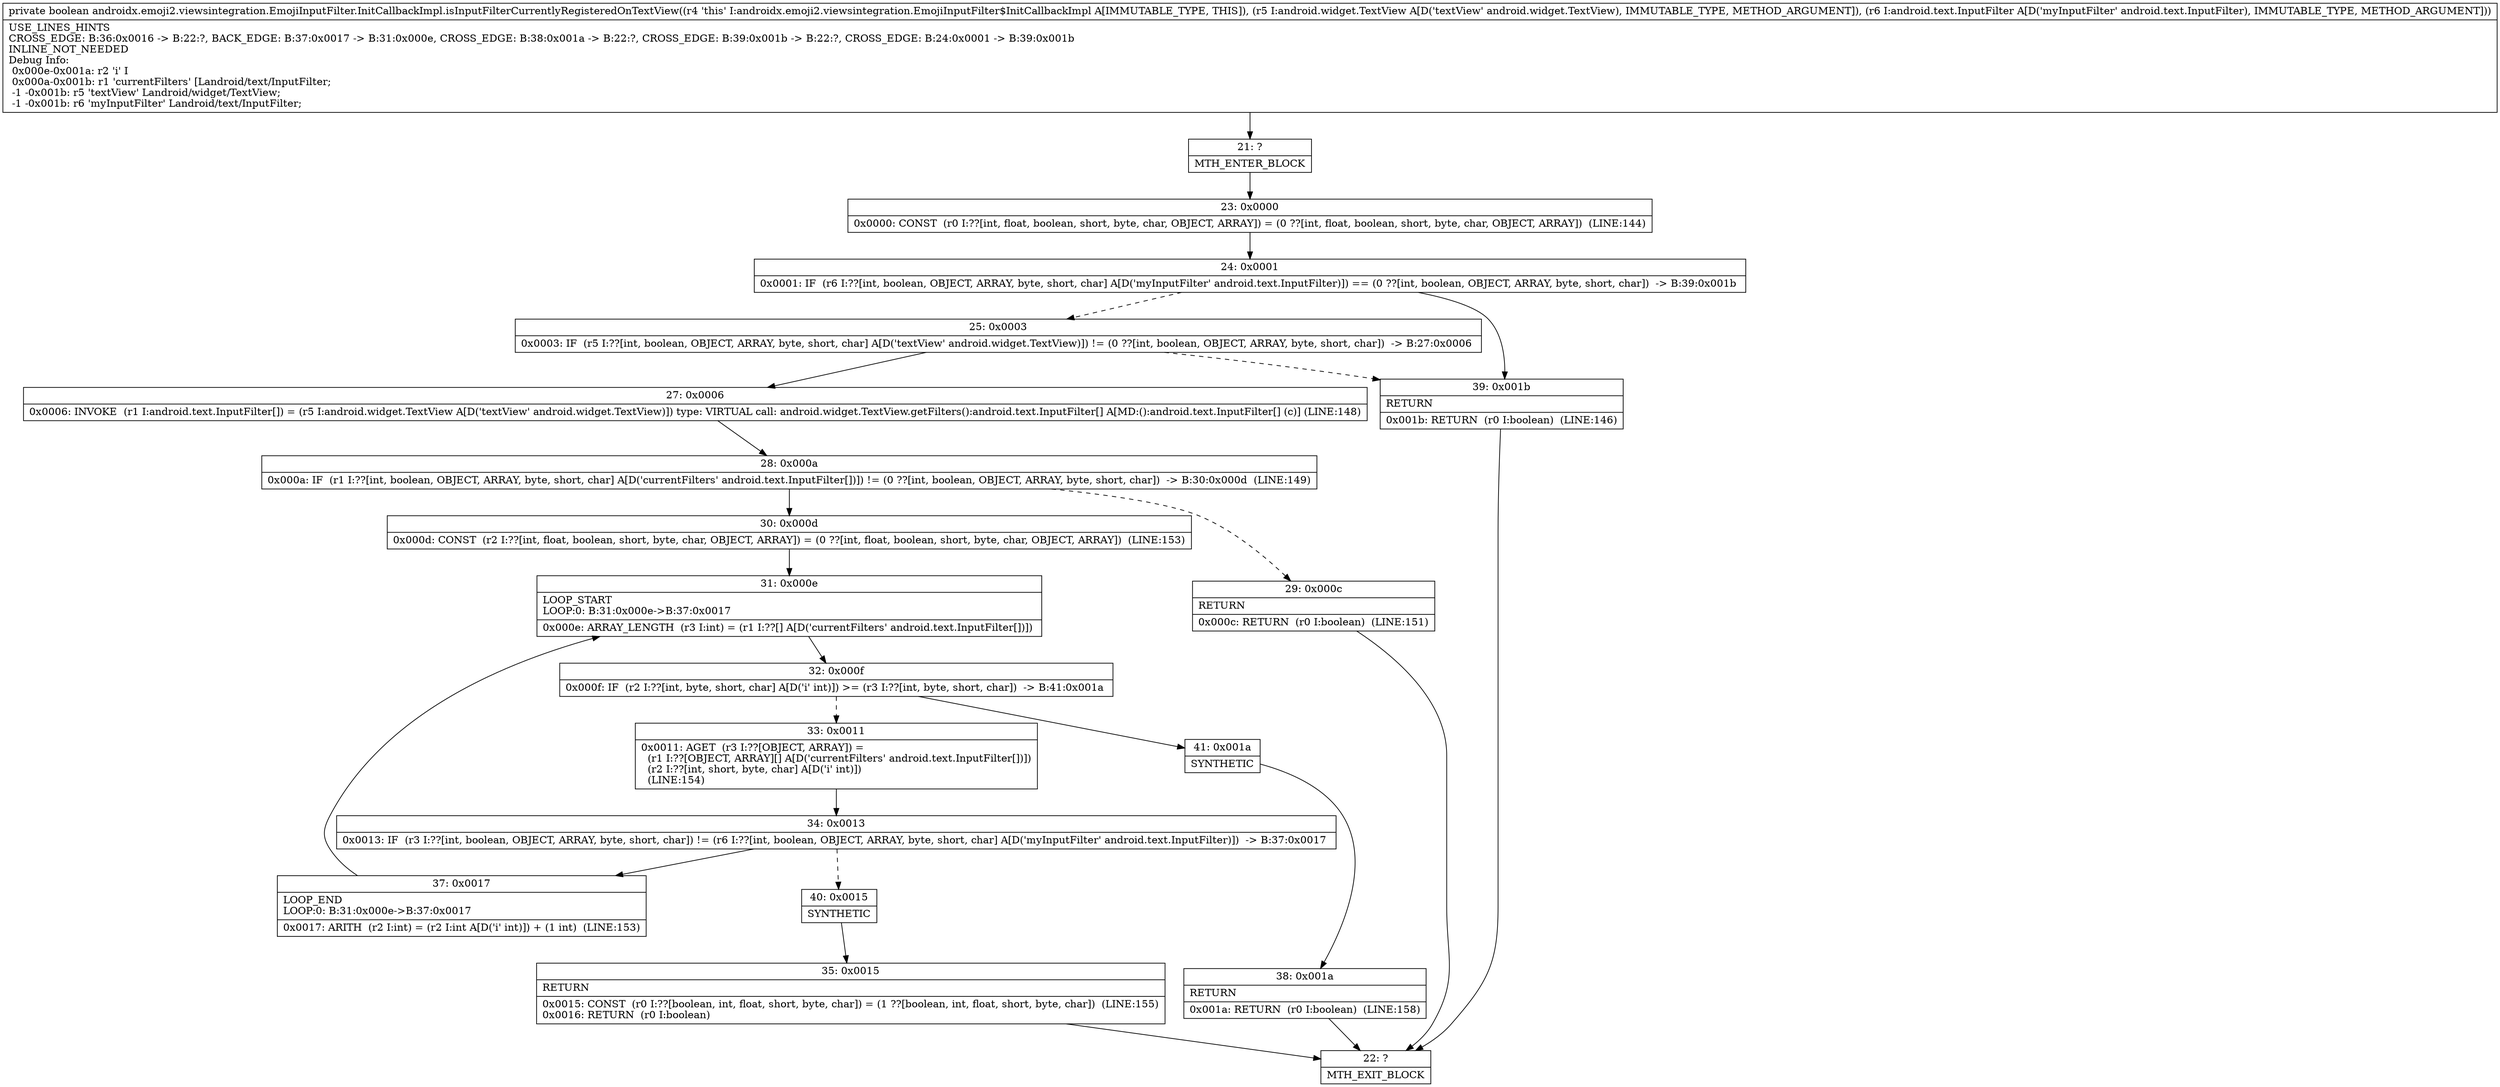 digraph "CFG forandroidx.emoji2.viewsintegration.EmojiInputFilter.InitCallbackImpl.isInputFilterCurrentlyRegisteredOnTextView(Landroid\/widget\/TextView;Landroid\/text\/InputFilter;)Z" {
Node_21 [shape=record,label="{21\:\ ?|MTH_ENTER_BLOCK\l}"];
Node_23 [shape=record,label="{23\:\ 0x0000|0x0000: CONST  (r0 I:??[int, float, boolean, short, byte, char, OBJECT, ARRAY]) = (0 ??[int, float, boolean, short, byte, char, OBJECT, ARRAY])  (LINE:144)\l}"];
Node_24 [shape=record,label="{24\:\ 0x0001|0x0001: IF  (r6 I:??[int, boolean, OBJECT, ARRAY, byte, short, char] A[D('myInputFilter' android.text.InputFilter)]) == (0 ??[int, boolean, OBJECT, ARRAY, byte, short, char])  \-\> B:39:0x001b \l}"];
Node_25 [shape=record,label="{25\:\ 0x0003|0x0003: IF  (r5 I:??[int, boolean, OBJECT, ARRAY, byte, short, char] A[D('textView' android.widget.TextView)]) != (0 ??[int, boolean, OBJECT, ARRAY, byte, short, char])  \-\> B:27:0x0006 \l}"];
Node_27 [shape=record,label="{27\:\ 0x0006|0x0006: INVOKE  (r1 I:android.text.InputFilter[]) = (r5 I:android.widget.TextView A[D('textView' android.widget.TextView)]) type: VIRTUAL call: android.widget.TextView.getFilters():android.text.InputFilter[] A[MD:():android.text.InputFilter[] (c)] (LINE:148)\l}"];
Node_28 [shape=record,label="{28\:\ 0x000a|0x000a: IF  (r1 I:??[int, boolean, OBJECT, ARRAY, byte, short, char] A[D('currentFilters' android.text.InputFilter[])]) != (0 ??[int, boolean, OBJECT, ARRAY, byte, short, char])  \-\> B:30:0x000d  (LINE:149)\l}"];
Node_29 [shape=record,label="{29\:\ 0x000c|RETURN\l|0x000c: RETURN  (r0 I:boolean)  (LINE:151)\l}"];
Node_22 [shape=record,label="{22\:\ ?|MTH_EXIT_BLOCK\l}"];
Node_30 [shape=record,label="{30\:\ 0x000d|0x000d: CONST  (r2 I:??[int, float, boolean, short, byte, char, OBJECT, ARRAY]) = (0 ??[int, float, boolean, short, byte, char, OBJECT, ARRAY])  (LINE:153)\l}"];
Node_31 [shape=record,label="{31\:\ 0x000e|LOOP_START\lLOOP:0: B:31:0x000e\-\>B:37:0x0017\l|0x000e: ARRAY_LENGTH  (r3 I:int) = (r1 I:??[] A[D('currentFilters' android.text.InputFilter[])]) \l}"];
Node_32 [shape=record,label="{32\:\ 0x000f|0x000f: IF  (r2 I:??[int, byte, short, char] A[D('i' int)]) \>= (r3 I:??[int, byte, short, char])  \-\> B:41:0x001a \l}"];
Node_33 [shape=record,label="{33\:\ 0x0011|0x0011: AGET  (r3 I:??[OBJECT, ARRAY]) = \l  (r1 I:??[OBJECT, ARRAY][] A[D('currentFilters' android.text.InputFilter[])])\l  (r2 I:??[int, short, byte, char] A[D('i' int)])\l  (LINE:154)\l}"];
Node_34 [shape=record,label="{34\:\ 0x0013|0x0013: IF  (r3 I:??[int, boolean, OBJECT, ARRAY, byte, short, char]) != (r6 I:??[int, boolean, OBJECT, ARRAY, byte, short, char] A[D('myInputFilter' android.text.InputFilter)])  \-\> B:37:0x0017 \l}"];
Node_37 [shape=record,label="{37\:\ 0x0017|LOOP_END\lLOOP:0: B:31:0x000e\-\>B:37:0x0017\l|0x0017: ARITH  (r2 I:int) = (r2 I:int A[D('i' int)]) + (1 int)  (LINE:153)\l}"];
Node_40 [shape=record,label="{40\:\ 0x0015|SYNTHETIC\l}"];
Node_35 [shape=record,label="{35\:\ 0x0015|RETURN\l|0x0015: CONST  (r0 I:??[boolean, int, float, short, byte, char]) = (1 ??[boolean, int, float, short, byte, char])  (LINE:155)\l0x0016: RETURN  (r0 I:boolean) \l}"];
Node_41 [shape=record,label="{41\:\ 0x001a|SYNTHETIC\l}"];
Node_38 [shape=record,label="{38\:\ 0x001a|RETURN\l|0x001a: RETURN  (r0 I:boolean)  (LINE:158)\l}"];
Node_39 [shape=record,label="{39\:\ 0x001b|RETURN\l|0x001b: RETURN  (r0 I:boolean)  (LINE:146)\l}"];
MethodNode[shape=record,label="{private boolean androidx.emoji2.viewsintegration.EmojiInputFilter.InitCallbackImpl.isInputFilterCurrentlyRegisteredOnTextView((r4 'this' I:androidx.emoji2.viewsintegration.EmojiInputFilter$InitCallbackImpl A[IMMUTABLE_TYPE, THIS]), (r5 I:android.widget.TextView A[D('textView' android.widget.TextView), IMMUTABLE_TYPE, METHOD_ARGUMENT]), (r6 I:android.text.InputFilter A[D('myInputFilter' android.text.InputFilter), IMMUTABLE_TYPE, METHOD_ARGUMENT]))  | USE_LINES_HINTS\lCROSS_EDGE: B:36:0x0016 \-\> B:22:?, BACK_EDGE: B:37:0x0017 \-\> B:31:0x000e, CROSS_EDGE: B:38:0x001a \-\> B:22:?, CROSS_EDGE: B:39:0x001b \-\> B:22:?, CROSS_EDGE: B:24:0x0001 \-\> B:39:0x001b\lINLINE_NOT_NEEDED\lDebug Info:\l  0x000e\-0x001a: r2 'i' I\l  0x000a\-0x001b: r1 'currentFilters' [Landroid\/text\/InputFilter;\l  \-1 \-0x001b: r5 'textView' Landroid\/widget\/TextView;\l  \-1 \-0x001b: r6 'myInputFilter' Landroid\/text\/InputFilter;\l}"];
MethodNode -> Node_21;Node_21 -> Node_23;
Node_23 -> Node_24;
Node_24 -> Node_25[style=dashed];
Node_24 -> Node_39;
Node_25 -> Node_27;
Node_25 -> Node_39[style=dashed];
Node_27 -> Node_28;
Node_28 -> Node_29[style=dashed];
Node_28 -> Node_30;
Node_29 -> Node_22;
Node_30 -> Node_31;
Node_31 -> Node_32;
Node_32 -> Node_33[style=dashed];
Node_32 -> Node_41;
Node_33 -> Node_34;
Node_34 -> Node_37;
Node_34 -> Node_40[style=dashed];
Node_37 -> Node_31;
Node_40 -> Node_35;
Node_35 -> Node_22;
Node_41 -> Node_38;
Node_38 -> Node_22;
Node_39 -> Node_22;
}

